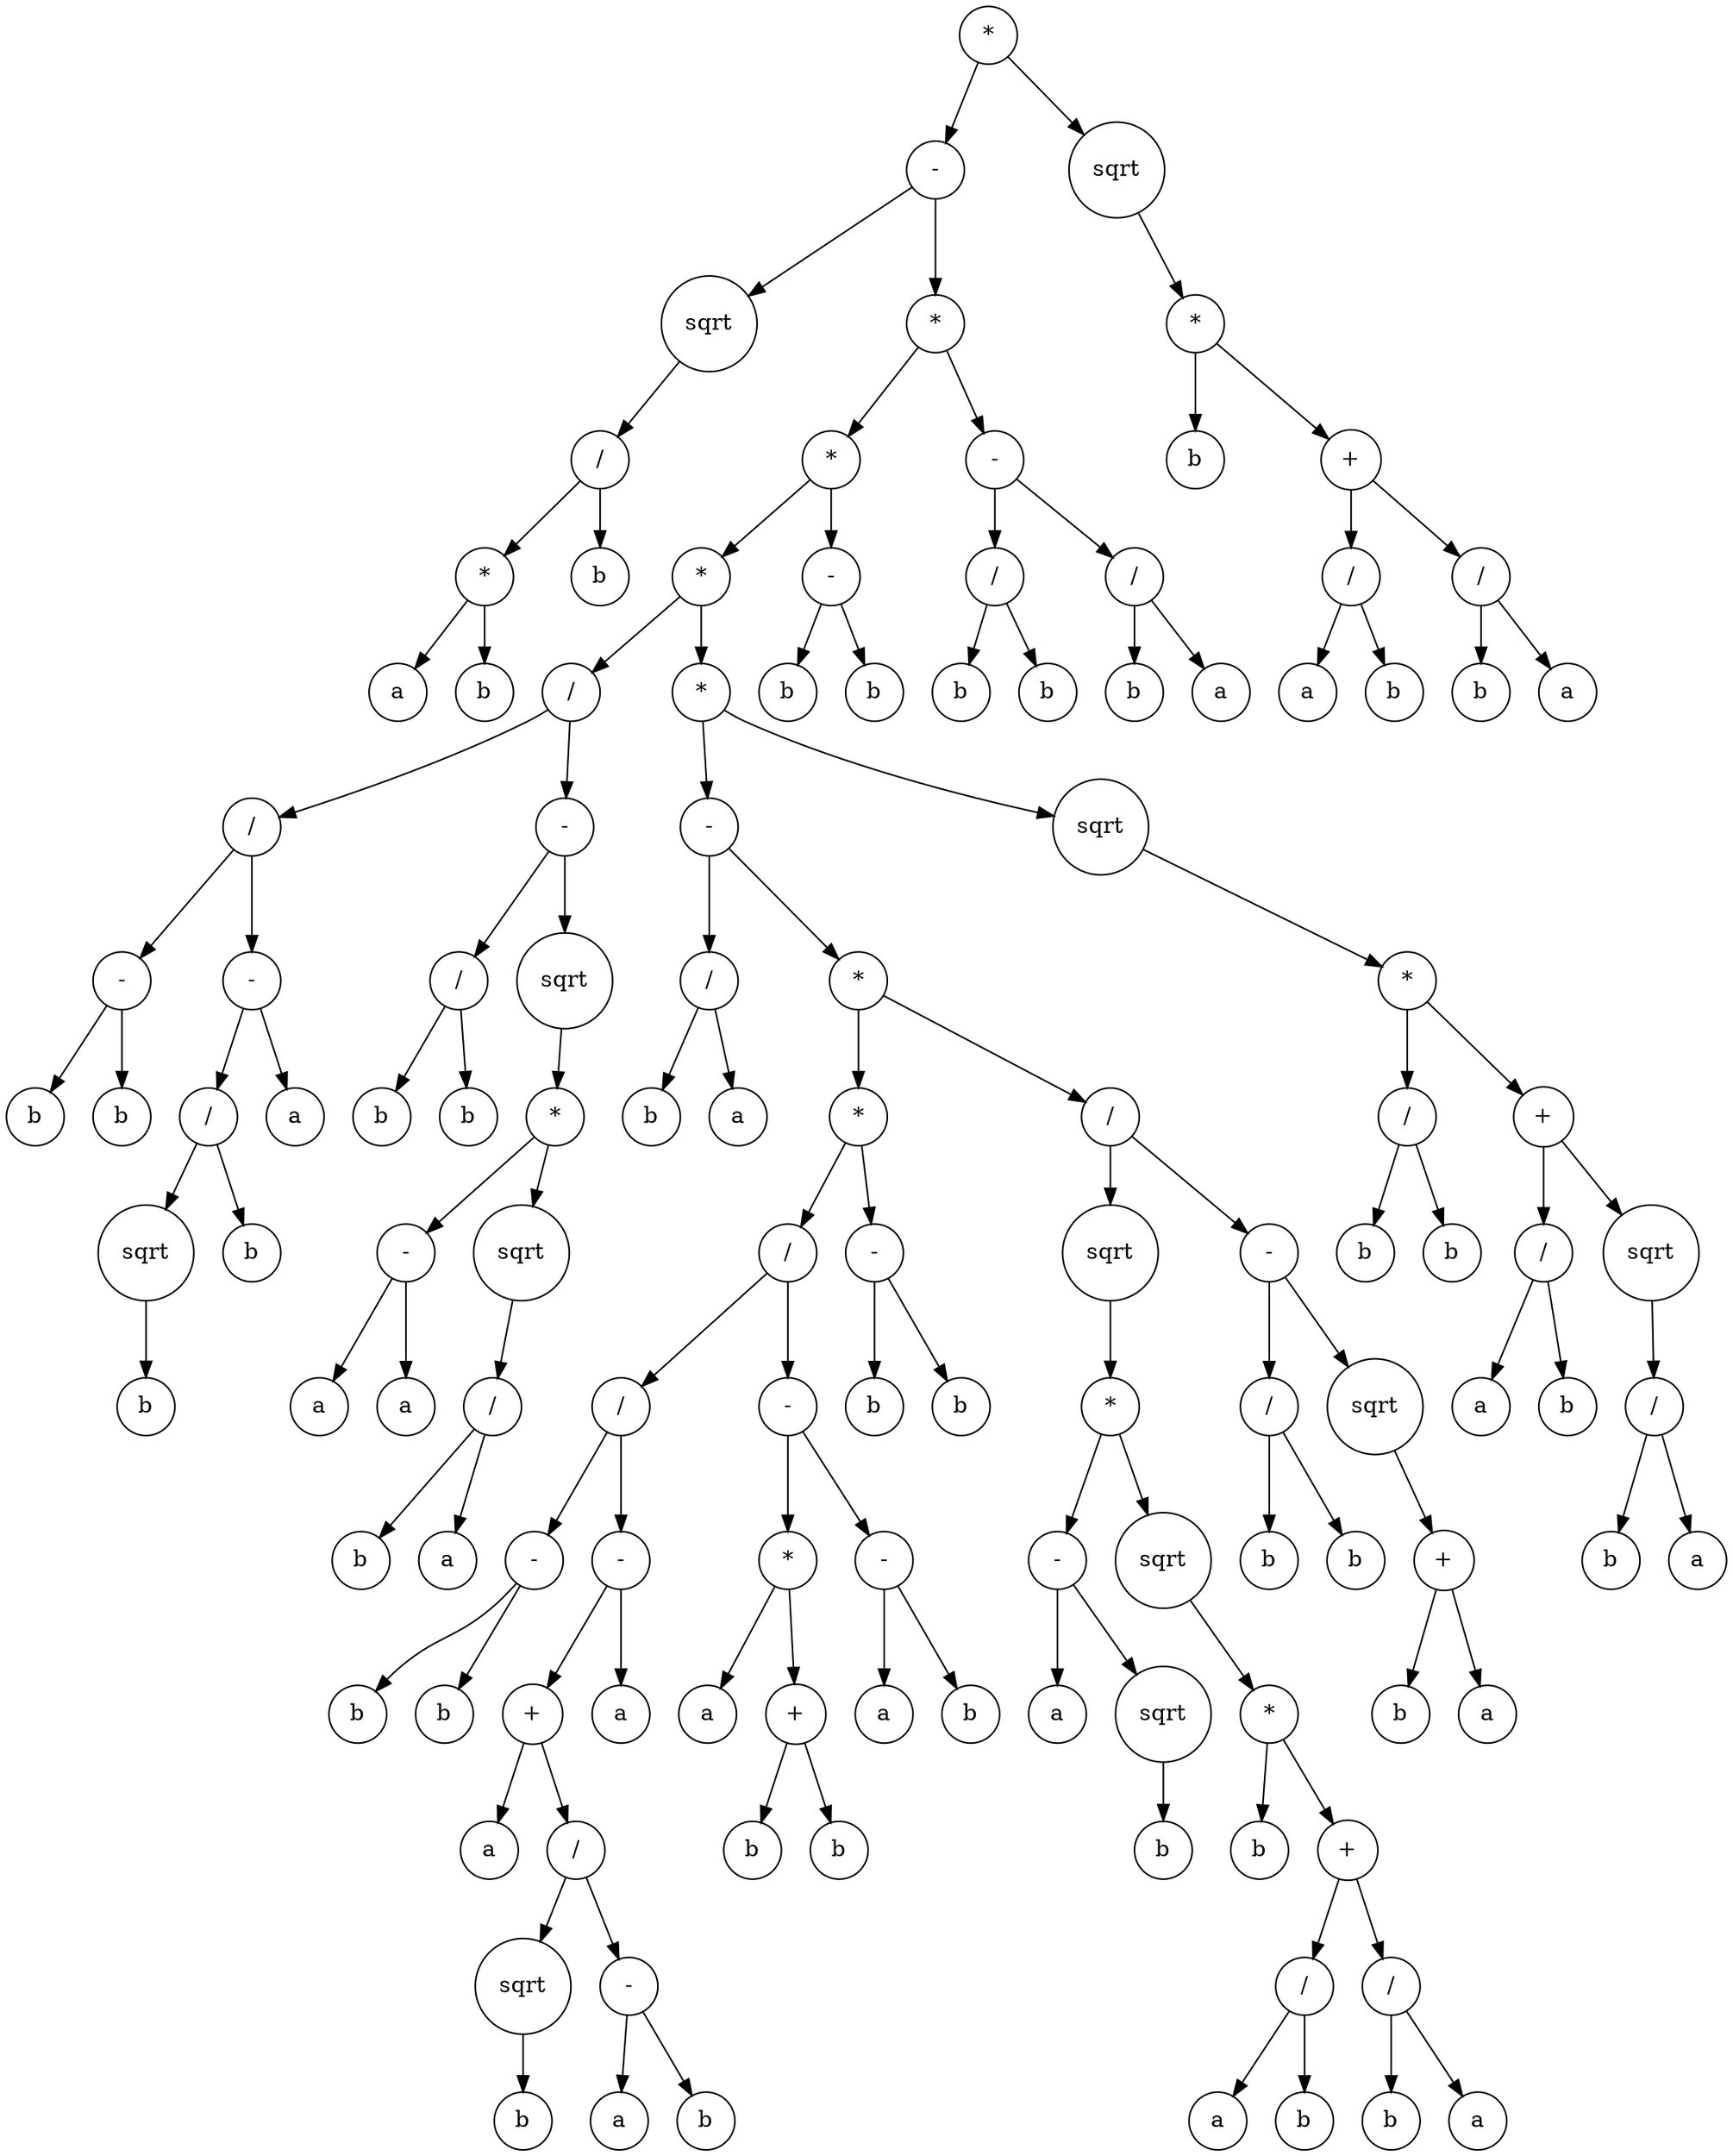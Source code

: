 digraph g {
graph [ordering=out];
node [shape=circle];
n[label = "*"];
n0[label = "-"];
n00[label = "sqrt"];
n000[label = "/"];
n0000[label = "*"];
n00000[label = "a"];
n0000 -> n00000;
n00001[label = "b"];
n0000 -> n00001;
n000 -> n0000;
n0001[label = "b"];
n000 -> n0001;
n00 -> n000;
n0 -> n00;
n01[label = "*"];
n010[label = "*"];
n0100[label = "*"];
n01000[label = "/"];
n010000[label = "/"];
n0100000[label = "-"];
n01000000[label = "b"];
n0100000 -> n01000000;
n01000001[label = "b"];
n0100000 -> n01000001;
n010000 -> n0100000;
n0100001[label = "-"];
n01000010[label = "/"];
n010000100[label = "sqrt"];
n0100001000[label = "b"];
n010000100 -> n0100001000;
n01000010 -> n010000100;
n010000101[label = "b"];
n01000010 -> n010000101;
n0100001 -> n01000010;
n01000011[label = "a"];
n0100001 -> n01000011;
n010000 -> n0100001;
n01000 -> n010000;
n010001[label = "-"];
n0100010[label = "/"];
n01000100[label = "b"];
n0100010 -> n01000100;
n01000101[label = "b"];
n0100010 -> n01000101;
n010001 -> n0100010;
n0100011[label = "sqrt"];
n01000110[label = "*"];
n010001100[label = "-"];
n0100011000[label = "a"];
n010001100 -> n0100011000;
n0100011001[label = "a"];
n010001100 -> n0100011001;
n01000110 -> n010001100;
n010001101[label = "sqrt"];
n0100011010[label = "/"];
n01000110100[label = "b"];
n0100011010 -> n01000110100;
n01000110101[label = "a"];
n0100011010 -> n01000110101;
n010001101 -> n0100011010;
n01000110 -> n010001101;
n0100011 -> n01000110;
n010001 -> n0100011;
n01000 -> n010001;
n0100 -> n01000;
n01001[label = "*"];
n010010[label = "-"];
n0100100[label = "/"];
n01001000[label = "b"];
n0100100 -> n01001000;
n01001001[label = "a"];
n0100100 -> n01001001;
n010010 -> n0100100;
n0100101[label = "*"];
n01001010[label = "*"];
n010010100[label = "/"];
n0100101000[label = "/"];
n01001010000[label = "-"];
n010010100000[label = "b"];
n01001010000 -> n010010100000;
n010010100001[label = "b"];
n01001010000 -> n010010100001;
n0100101000 -> n01001010000;
n01001010001[label = "-"];
n010010100010[label = "+"];
n0100101000100[label = "a"];
n010010100010 -> n0100101000100;
n0100101000101[label = "/"];
n01001010001010[label = "sqrt"];
n010010100010100[label = "b"];
n01001010001010 -> n010010100010100;
n0100101000101 -> n01001010001010;
n01001010001011[label = "-"];
n010010100010110[label = "a"];
n01001010001011 -> n010010100010110;
n010010100010111[label = "b"];
n01001010001011 -> n010010100010111;
n0100101000101 -> n01001010001011;
n010010100010 -> n0100101000101;
n01001010001 -> n010010100010;
n010010100011[label = "a"];
n01001010001 -> n010010100011;
n0100101000 -> n01001010001;
n010010100 -> n0100101000;
n0100101001[label = "-"];
n01001010010[label = "*"];
n010010100100[label = "a"];
n01001010010 -> n010010100100;
n010010100101[label = "+"];
n0100101001010[label = "b"];
n010010100101 -> n0100101001010;
n0100101001011[label = "b"];
n010010100101 -> n0100101001011;
n01001010010 -> n010010100101;
n0100101001 -> n01001010010;
n01001010011[label = "-"];
n010010100110[label = "a"];
n01001010011 -> n010010100110;
n010010100111[label = "b"];
n01001010011 -> n010010100111;
n0100101001 -> n01001010011;
n010010100 -> n0100101001;
n01001010 -> n010010100;
n010010101[label = "-"];
n0100101010[label = "b"];
n010010101 -> n0100101010;
n0100101011[label = "b"];
n010010101 -> n0100101011;
n01001010 -> n010010101;
n0100101 -> n01001010;
n01001011[label = "/"];
n010010110[label = "sqrt"];
n0100101100[label = "*"];
n01001011000[label = "-"];
n010010110000[label = "a"];
n01001011000 -> n010010110000;
n010010110001[label = "sqrt"];
n0100101100010[label = "b"];
n010010110001 -> n0100101100010;
n01001011000 -> n010010110001;
n0100101100 -> n01001011000;
n01001011001[label = "sqrt"];
n010010110010[label = "*"];
n0100101100100[label = "b"];
n010010110010 -> n0100101100100;
n0100101100101[label = "+"];
n01001011001010[label = "/"];
n010010110010100[label = "a"];
n01001011001010 -> n010010110010100;
n010010110010101[label = "b"];
n01001011001010 -> n010010110010101;
n0100101100101 -> n01001011001010;
n01001011001011[label = "/"];
n010010110010110[label = "b"];
n01001011001011 -> n010010110010110;
n010010110010111[label = "a"];
n01001011001011 -> n010010110010111;
n0100101100101 -> n01001011001011;
n010010110010 -> n0100101100101;
n01001011001 -> n010010110010;
n0100101100 -> n01001011001;
n010010110 -> n0100101100;
n01001011 -> n010010110;
n010010111[label = "-"];
n0100101110[label = "/"];
n01001011100[label = "b"];
n0100101110 -> n01001011100;
n01001011101[label = "b"];
n0100101110 -> n01001011101;
n010010111 -> n0100101110;
n0100101111[label = "sqrt"];
n01001011110[label = "+"];
n010010111100[label = "b"];
n01001011110 -> n010010111100;
n010010111101[label = "a"];
n01001011110 -> n010010111101;
n0100101111 -> n01001011110;
n010010111 -> n0100101111;
n01001011 -> n010010111;
n0100101 -> n01001011;
n010010 -> n0100101;
n01001 -> n010010;
n010011[label = "sqrt"];
n0100110[label = "*"];
n01001100[label = "/"];
n010011000[label = "b"];
n01001100 -> n010011000;
n010011001[label = "b"];
n01001100 -> n010011001;
n0100110 -> n01001100;
n01001101[label = "+"];
n010011010[label = "/"];
n0100110100[label = "a"];
n010011010 -> n0100110100;
n0100110101[label = "b"];
n010011010 -> n0100110101;
n01001101 -> n010011010;
n010011011[label = "sqrt"];
n0100110110[label = "/"];
n01001101100[label = "b"];
n0100110110 -> n01001101100;
n01001101101[label = "a"];
n0100110110 -> n01001101101;
n010011011 -> n0100110110;
n01001101 -> n010011011;
n0100110 -> n01001101;
n010011 -> n0100110;
n01001 -> n010011;
n0100 -> n01001;
n010 -> n0100;
n0101[label = "-"];
n01010[label = "b"];
n0101 -> n01010;
n01011[label = "b"];
n0101 -> n01011;
n010 -> n0101;
n01 -> n010;
n011[label = "-"];
n0110[label = "/"];
n01100[label = "b"];
n0110 -> n01100;
n01101[label = "b"];
n0110 -> n01101;
n011 -> n0110;
n0111[label = "/"];
n01110[label = "b"];
n0111 -> n01110;
n01111[label = "a"];
n0111 -> n01111;
n011 -> n0111;
n01 -> n011;
n0 -> n01;
n -> n0;
n1[label = "sqrt"];
n10[label = "*"];
n100[label = "b"];
n10 -> n100;
n101[label = "+"];
n1010[label = "/"];
n10100[label = "a"];
n1010 -> n10100;
n10101[label = "b"];
n1010 -> n10101;
n101 -> n1010;
n1011[label = "/"];
n10110[label = "b"];
n1011 -> n10110;
n10111[label = "a"];
n1011 -> n10111;
n101 -> n1011;
n10 -> n101;
n1 -> n10;
n -> n1;
}
